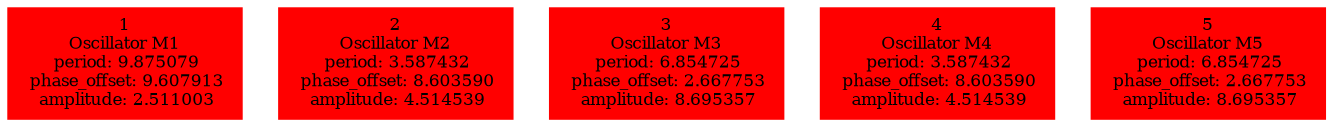  digraph g{ forcelabels=true;
1 [label=<1<BR />Oscillator M1<BR /> period: 9.875079<BR /> phase_offset: 9.607913<BR /> amplitude: 2.511003>, shape=box,color=red,style=filled,fontsize=8];2 [label=<2<BR />Oscillator M2<BR /> period: 3.587432<BR /> phase_offset: 8.603590<BR /> amplitude: 4.514539>, shape=box,color=red,style=filled,fontsize=8];3 [label=<3<BR />Oscillator M3<BR /> period: 6.854725<BR /> phase_offset: 2.667753<BR /> amplitude: 8.695357>, shape=box,color=red,style=filled,fontsize=8];4 [label=<4<BR />Oscillator M4<BR /> period: 3.587432<BR /> phase_offset: 8.603590<BR /> amplitude: 4.514539>, shape=box,color=red,style=filled,fontsize=8];5 [label=<5<BR />Oscillator M5<BR /> period: 6.854725<BR /> phase_offset: 2.667753<BR /> amplitude: 8.695357>, shape=box,color=red,style=filled,fontsize=8]; }
